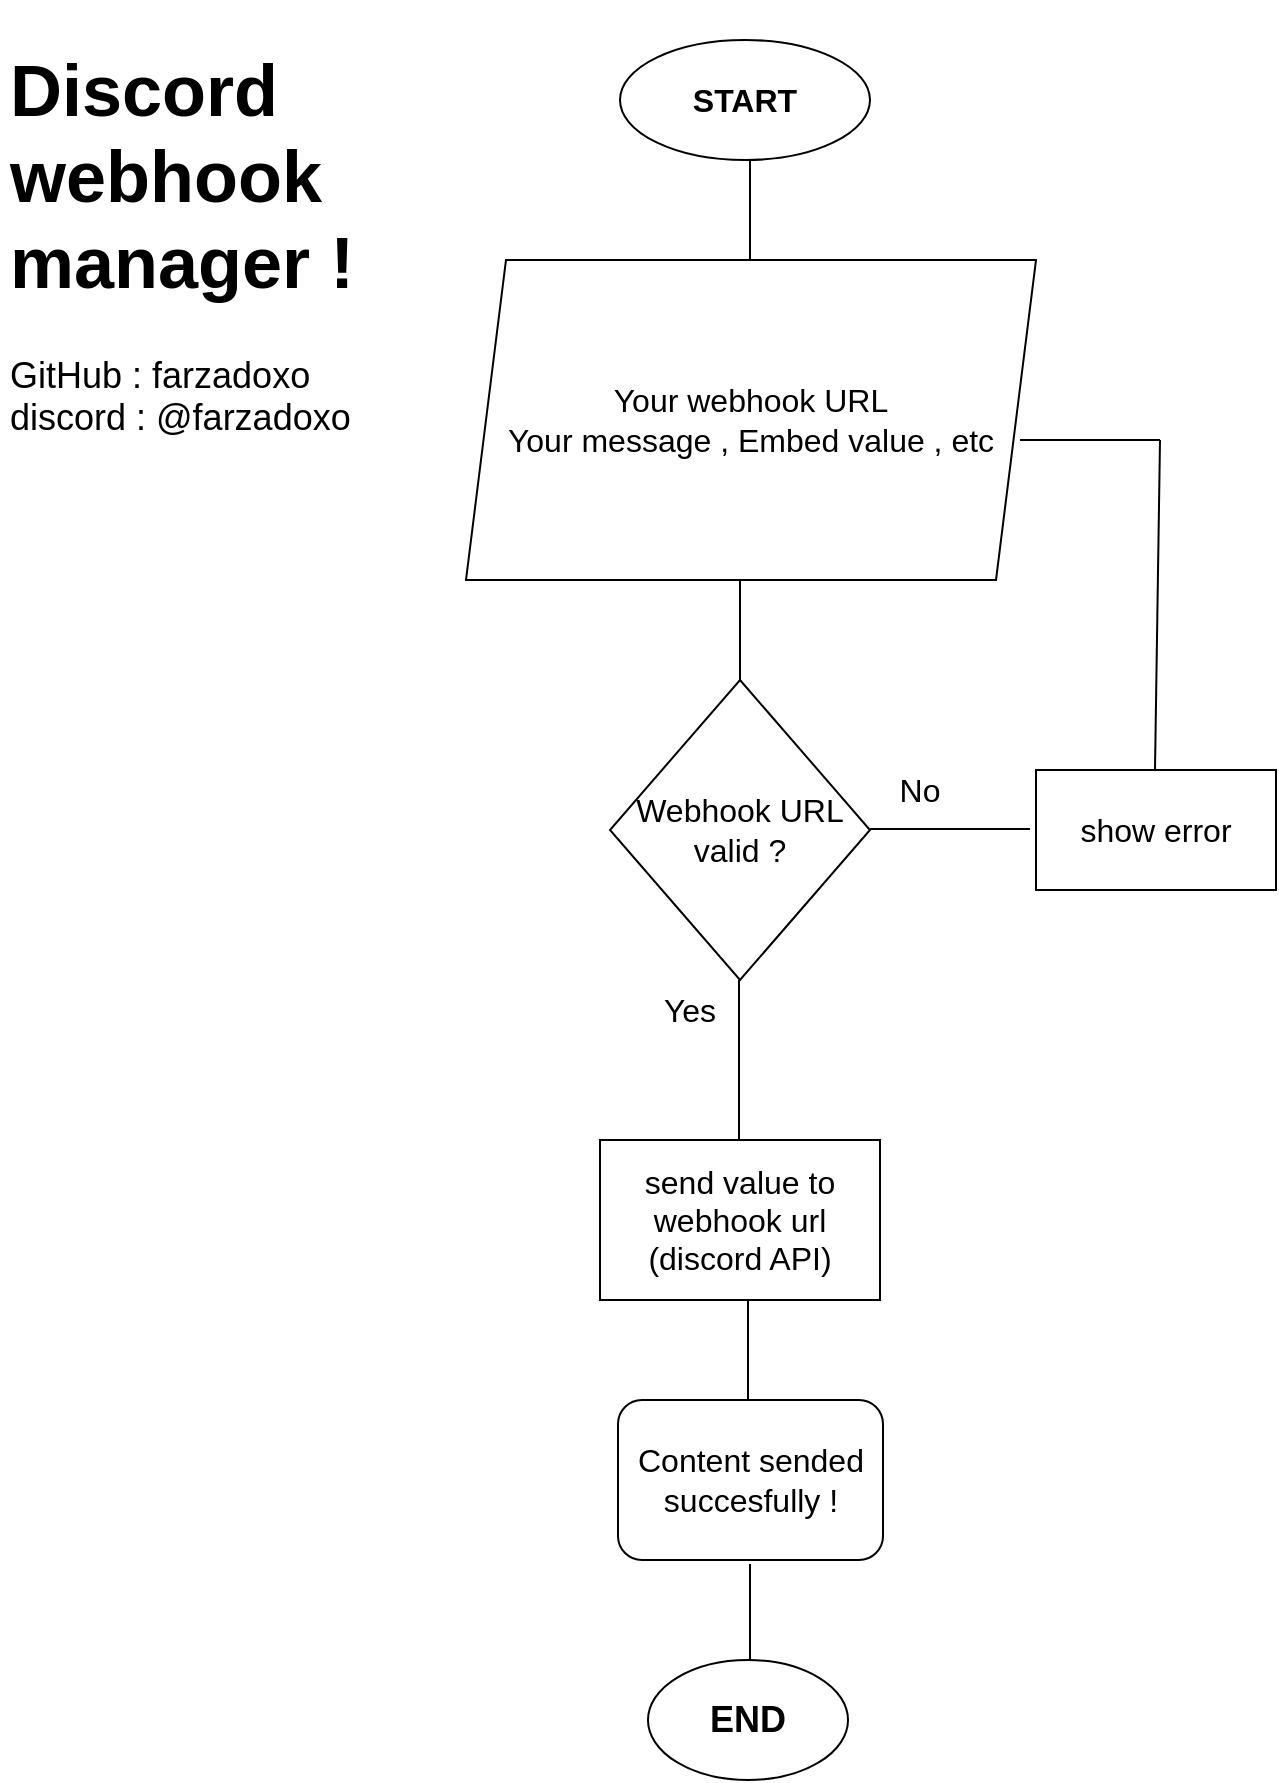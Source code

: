 <mxfile>
    <diagram id="yxGdY1I91uyWSWEnwKDw" name="Page-1">
        <mxGraphModel dx="1514" dy="1000" grid="1" gridSize="10" guides="1" tooltips="1" connect="1" arrows="1" fold="1" page="1" pageScale="1" pageWidth="850" pageHeight="1100" math="0" shadow="0">
            <root>
                <mxCell id="0"/>
                <mxCell id="1" parent="0"/>
                <mxCell id="2" value="&lt;b&gt;&lt;font style=&quot;font-size: 16px;&quot;&gt;START&lt;/font&gt;&lt;/b&gt;" style="ellipse;whiteSpace=wrap;html=1;" vertex="1" parent="1">
                    <mxGeometry x="360" y="40" width="125" height="60" as="geometry"/>
                </mxCell>
                <mxCell id="3" value="" style="endArrow=none;html=1;" edge="1" parent="1">
                    <mxGeometry width="50" height="50" relative="1" as="geometry">
                        <mxPoint x="425" y="160" as="sourcePoint"/>
                        <mxPoint x="425" y="100" as="targetPoint"/>
                    </mxGeometry>
                </mxCell>
                <mxCell id="4" value="Your webhook URL&lt;br&gt;Your message , Embed value , etc" style="shape=parallelogram;perimeter=parallelogramPerimeter;whiteSpace=wrap;html=1;fixedSize=1;fontSize=16;" vertex="1" parent="1">
                    <mxGeometry x="283" y="150" width="285" height="160" as="geometry"/>
                </mxCell>
                <mxCell id="5" value="" style="endArrow=none;html=1;fontSize=16;" edge="1" parent="1">
                    <mxGeometry width="50" height="50" relative="1" as="geometry">
                        <mxPoint x="420" y="370" as="sourcePoint"/>
                        <mxPoint x="420" y="310" as="targetPoint"/>
                    </mxGeometry>
                </mxCell>
                <mxCell id="7" value="Webhook URL valid ?" style="rhombus;whiteSpace=wrap;html=1;fontSize=16;" vertex="1" parent="1">
                    <mxGeometry x="355" y="360" width="130" height="150" as="geometry"/>
                </mxCell>
                <mxCell id="9" value="" style="endArrow=none;html=1;fontSize=16;" edge="1" parent="1">
                    <mxGeometry width="50" height="50" relative="1" as="geometry">
                        <mxPoint x="485" y="434.5" as="sourcePoint"/>
                        <mxPoint x="565" y="434.5" as="targetPoint"/>
                    </mxGeometry>
                </mxCell>
                <mxCell id="12" value="No" style="text;html=1;strokeColor=none;fillColor=none;align=center;verticalAlign=middle;whiteSpace=wrap;rounded=0;fontSize=16;" vertex="1" parent="1">
                    <mxGeometry x="480" y="400" width="60" height="30" as="geometry"/>
                </mxCell>
                <mxCell id="13" value="show error" style="rounded=0;whiteSpace=wrap;html=1;fontSize=16;" vertex="1" parent="1">
                    <mxGeometry x="568" y="405" width="120" height="60" as="geometry"/>
                </mxCell>
                <mxCell id="17" value="" style="endArrow=none;html=1;fontSize=16;" edge="1" parent="1">
                    <mxGeometry width="50" height="50" relative="1" as="geometry">
                        <mxPoint x="627.5" y="405" as="sourcePoint"/>
                        <mxPoint x="630" y="240" as="targetPoint"/>
                    </mxGeometry>
                </mxCell>
                <mxCell id="18" value="" style="endArrow=none;html=1;fontSize=16;" edge="1" parent="1">
                    <mxGeometry width="50" height="50" relative="1" as="geometry">
                        <mxPoint x="560" y="240" as="sourcePoint"/>
                        <mxPoint x="630" y="240" as="targetPoint"/>
                    </mxGeometry>
                </mxCell>
                <mxCell id="19" value="" style="endArrow=none;html=1;fontSize=16;" edge="1" parent="1">
                    <mxGeometry width="50" height="50" relative="1" as="geometry">
                        <mxPoint x="419.5" y="590" as="sourcePoint"/>
                        <mxPoint x="419.5" y="510" as="targetPoint"/>
                    </mxGeometry>
                </mxCell>
                <mxCell id="20" value="send value to webhook url (discord API)" style="rounded=0;whiteSpace=wrap;html=1;fontSize=16;" vertex="1" parent="1">
                    <mxGeometry x="350" y="590" width="140" height="80" as="geometry"/>
                </mxCell>
                <mxCell id="23" value="Yes" style="text;html=1;strokeColor=none;fillColor=none;align=center;verticalAlign=middle;whiteSpace=wrap;rounded=0;fontSize=16;" vertex="1" parent="1">
                    <mxGeometry x="365" y="510" width="60" height="30" as="geometry"/>
                </mxCell>
                <mxCell id="24" value="" style="endArrow=none;html=1;fontSize=16;" edge="1" parent="1">
                    <mxGeometry width="50" height="50" relative="1" as="geometry">
                        <mxPoint x="424" y="720" as="sourcePoint"/>
                        <mxPoint x="424" y="670" as="targetPoint"/>
                    </mxGeometry>
                </mxCell>
                <mxCell id="25" value="Content sended succesfully !" style="rounded=1;whiteSpace=wrap;html=1;fontSize=16;" vertex="1" parent="1">
                    <mxGeometry x="359" y="720" width="132.5" height="80" as="geometry"/>
                </mxCell>
                <mxCell id="27" value="" style="endArrow=none;html=1;fontSize=16;" edge="1" parent="1">
                    <mxGeometry width="50" height="50" relative="1" as="geometry">
                        <mxPoint x="425" y="852" as="sourcePoint"/>
                        <mxPoint x="425" y="802" as="targetPoint"/>
                    </mxGeometry>
                </mxCell>
                <mxCell id="28" value="&lt;b&gt;&lt;font style=&quot;font-size: 18px;&quot;&gt;END&lt;/font&gt;&lt;/b&gt;" style="ellipse;whiteSpace=wrap;html=1;fontSize=16;" vertex="1" parent="1">
                    <mxGeometry x="374" y="850" width="100" height="60" as="geometry"/>
                </mxCell>
                <mxCell id="31" value="&lt;h1&gt;Discord webhook manager !&lt;/h1&gt;&lt;div&gt;GitHub : farzadoxo&lt;/div&gt;&lt;div&gt;discord : @farzadoxo&lt;/div&gt;" style="text;html=1;strokeColor=none;fillColor=none;spacing=5;spacingTop=-20;whiteSpace=wrap;overflow=hidden;rounded=0;fontSize=18;" vertex="1" parent="1">
                    <mxGeometry x="50" y="30" width="230" height="260" as="geometry"/>
                </mxCell>
            </root>
        </mxGraphModel>
    </diagram>
</mxfile>